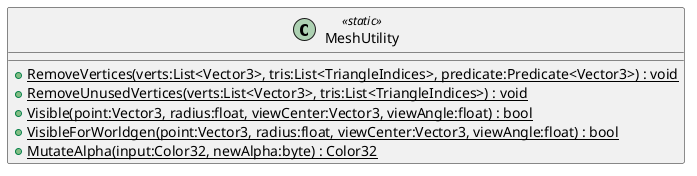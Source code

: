 @startuml
class MeshUtility <<static>> {
    + {static} RemoveVertices(verts:List<Vector3>, tris:List<TriangleIndices>, predicate:Predicate<Vector3>) : void
    + {static} RemoveUnusedVertices(verts:List<Vector3>, tris:List<TriangleIndices>) : void
    + {static} Visible(point:Vector3, radius:float, viewCenter:Vector3, viewAngle:float) : bool
    + {static} VisibleForWorldgen(point:Vector3, radius:float, viewCenter:Vector3, viewAngle:float) : bool
    + {static} MutateAlpha(input:Color32, newAlpha:byte) : Color32
}
@enduml
